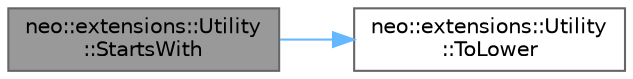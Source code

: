 digraph "neo::extensions::Utility::StartsWith"
{
 // LATEX_PDF_SIZE
  bgcolor="transparent";
  edge [fontname=Helvetica,fontsize=10,labelfontname=Helvetica,labelfontsize=10];
  node [fontname=Helvetica,fontsize=10,shape=box,height=0.2,width=0.4];
  rankdir="LR";
  Node1 [id="Node000001",label="neo::extensions::Utility\l::StartsWith",height=0.2,width=0.4,color="gray40", fillcolor="grey60", style="filled", fontcolor="black",tooltip="Check if string starts with prefix."];
  Node1 -> Node2 [id="edge1_Node000001_Node000002",color="steelblue1",style="solid",tooltip=" "];
  Node2 [id="Node000002",label="neo::extensions::Utility\l::ToLower",height=0.2,width=0.4,color="grey40", fillcolor="white", style="filled",URL="$classneo_1_1extensions_1_1_utility.html#a9f3bb81949486ff05c58daba0393e2d6",tooltip="Convert string to lowercase."];
}
